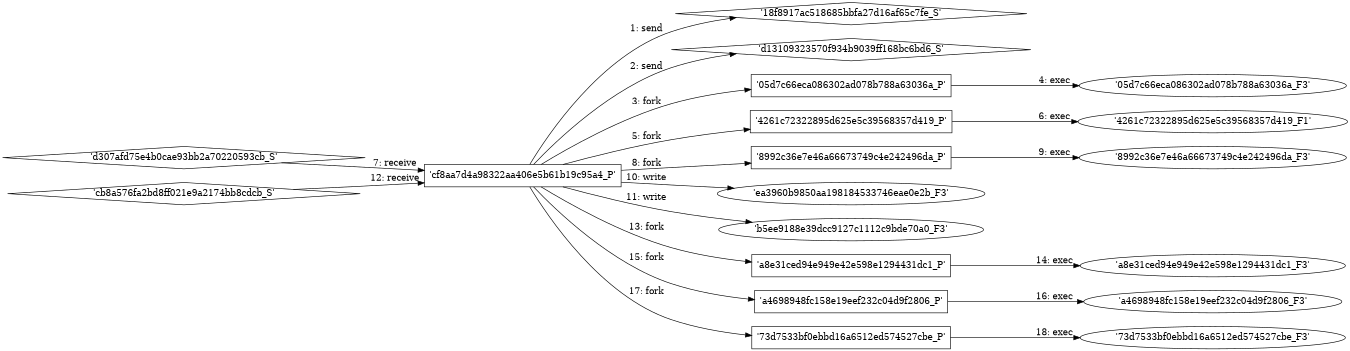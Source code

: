 digraph "D:\Learning\Paper\apt\基于CTI的攻击预警\Dataset\攻击图\ASGfromALLCTI\Vulnerability Spotlight Linksys ESeries Multiple OS Command Injection Vulnerabilities.dot" {
rankdir="LR"
size="9"
fixedsize="false"
splines="true"
nodesep=0.3
ranksep=0
fontsize=10
overlap="scalexy"
engine= "neato"
	"'18f8917ac518685bbfa27d16af65c7fe_S'" [node_type=Socket shape=diamond]
	"'cf8aa7d4a98322aa406e5b61b19c95a4_P'" [node_type=Process shape=box]
	"'cf8aa7d4a98322aa406e5b61b19c95a4_P'" -> "'18f8917ac518685bbfa27d16af65c7fe_S'" [label="1: send"]
	"'d13109323570f934b9039ff168bc6bd6_S'" [node_type=Socket shape=diamond]
	"'cf8aa7d4a98322aa406e5b61b19c95a4_P'" [node_type=Process shape=box]
	"'cf8aa7d4a98322aa406e5b61b19c95a4_P'" -> "'d13109323570f934b9039ff168bc6bd6_S'" [label="2: send"]
	"'cf8aa7d4a98322aa406e5b61b19c95a4_P'" [node_type=Process shape=box]
	"'05d7c66eca086302ad078b788a63036a_P'" [node_type=Process shape=box]
	"'cf8aa7d4a98322aa406e5b61b19c95a4_P'" -> "'05d7c66eca086302ad078b788a63036a_P'" [label="3: fork"]
	"'05d7c66eca086302ad078b788a63036a_P'" [node_type=Process shape=box]
	"'05d7c66eca086302ad078b788a63036a_F3'" [node_type=File shape=ellipse]
	"'05d7c66eca086302ad078b788a63036a_P'" -> "'05d7c66eca086302ad078b788a63036a_F3'" [label="4: exec"]
	"'cf8aa7d4a98322aa406e5b61b19c95a4_P'" [node_type=Process shape=box]
	"'4261c72322895d625e5c39568357d419_P'" [node_type=Process shape=box]
	"'cf8aa7d4a98322aa406e5b61b19c95a4_P'" -> "'4261c72322895d625e5c39568357d419_P'" [label="5: fork"]
	"'4261c72322895d625e5c39568357d419_P'" [node_type=Process shape=box]
	"'4261c72322895d625e5c39568357d419_F1'" [node_type=File shape=ellipse]
	"'4261c72322895d625e5c39568357d419_P'" -> "'4261c72322895d625e5c39568357d419_F1'" [label="6: exec"]
	"'cf8aa7d4a98322aa406e5b61b19c95a4_P'" [node_type=Process shape=box]
	"'d307afd75e4b0cae93bb2a70220593cb_S'" [node_type=Socket shape=diamond]
	"'d307afd75e4b0cae93bb2a70220593cb_S'" -> "'cf8aa7d4a98322aa406e5b61b19c95a4_P'" [label="7: receive"]
	"'cf8aa7d4a98322aa406e5b61b19c95a4_P'" [node_type=Process shape=box]
	"'8992c36e7e46a66673749c4e242496da_P'" [node_type=Process shape=box]
	"'cf8aa7d4a98322aa406e5b61b19c95a4_P'" -> "'8992c36e7e46a66673749c4e242496da_P'" [label="8: fork"]
	"'8992c36e7e46a66673749c4e242496da_P'" [node_type=Process shape=box]
	"'8992c36e7e46a66673749c4e242496da_F3'" [node_type=File shape=ellipse]
	"'8992c36e7e46a66673749c4e242496da_P'" -> "'8992c36e7e46a66673749c4e242496da_F3'" [label="9: exec"]
	"'ea3960b9850aa198184533746eae0e2b_F3'" [node_type=file shape=ellipse]
	"'cf8aa7d4a98322aa406e5b61b19c95a4_P'" [node_type=Process shape=box]
	"'cf8aa7d4a98322aa406e5b61b19c95a4_P'" -> "'ea3960b9850aa198184533746eae0e2b_F3'" [label="10: write"]
	"'b5ee9188e39dcc9127c1112c9bde70a0_F3'" [node_type=file shape=ellipse]
	"'cf8aa7d4a98322aa406e5b61b19c95a4_P'" [node_type=Process shape=box]
	"'cf8aa7d4a98322aa406e5b61b19c95a4_P'" -> "'b5ee9188e39dcc9127c1112c9bde70a0_F3'" [label="11: write"]
	"'cf8aa7d4a98322aa406e5b61b19c95a4_P'" [node_type=Process shape=box]
	"'cb8a576fa2bd8ff021e9a2174bb8cdcb_S'" [node_type=Socket shape=diamond]
	"'cb8a576fa2bd8ff021e9a2174bb8cdcb_S'" -> "'cf8aa7d4a98322aa406e5b61b19c95a4_P'" [label="12: receive"]
	"'cf8aa7d4a98322aa406e5b61b19c95a4_P'" [node_type=Process shape=box]
	"'a8e31ced94e949e42e598e1294431dc1_P'" [node_type=Process shape=box]
	"'cf8aa7d4a98322aa406e5b61b19c95a4_P'" -> "'a8e31ced94e949e42e598e1294431dc1_P'" [label="13: fork"]
	"'a8e31ced94e949e42e598e1294431dc1_P'" [node_type=Process shape=box]
	"'a8e31ced94e949e42e598e1294431dc1_F3'" [node_type=File shape=ellipse]
	"'a8e31ced94e949e42e598e1294431dc1_P'" -> "'a8e31ced94e949e42e598e1294431dc1_F3'" [label="14: exec"]
	"'cf8aa7d4a98322aa406e5b61b19c95a4_P'" [node_type=Process shape=box]
	"'a4698948fc158e19eef232c04d9f2806_P'" [node_type=Process shape=box]
	"'cf8aa7d4a98322aa406e5b61b19c95a4_P'" -> "'a4698948fc158e19eef232c04d9f2806_P'" [label="15: fork"]
	"'a4698948fc158e19eef232c04d9f2806_P'" [node_type=Process shape=box]
	"'a4698948fc158e19eef232c04d9f2806_F3'" [node_type=File shape=ellipse]
	"'a4698948fc158e19eef232c04d9f2806_P'" -> "'a4698948fc158e19eef232c04d9f2806_F3'" [label="16: exec"]
	"'cf8aa7d4a98322aa406e5b61b19c95a4_P'" [node_type=Process shape=box]
	"'73d7533bf0ebbd16a6512ed574527cbe_P'" [node_type=Process shape=box]
	"'cf8aa7d4a98322aa406e5b61b19c95a4_P'" -> "'73d7533bf0ebbd16a6512ed574527cbe_P'" [label="17: fork"]
	"'73d7533bf0ebbd16a6512ed574527cbe_P'" [node_type=Process shape=box]
	"'73d7533bf0ebbd16a6512ed574527cbe_F3'" [node_type=File shape=ellipse]
	"'73d7533bf0ebbd16a6512ed574527cbe_P'" -> "'73d7533bf0ebbd16a6512ed574527cbe_F3'" [label="18: exec"]
}
